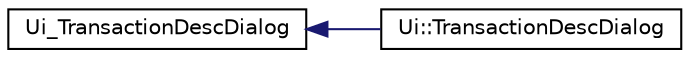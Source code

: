 digraph "Graphical Class Hierarchy"
{
 // LATEX_PDF_SIZE
  edge [fontname="Helvetica",fontsize="10",labelfontname="Helvetica",labelfontsize="10"];
  node [fontname="Helvetica",fontsize="10",shape=record];
  rankdir="LR";
  Node0 [label="Ui_TransactionDescDialog",height=0.2,width=0.4,color="black", fillcolor="white", style="filled",URL="$class_ui___transaction_desc_dialog.html",tooltip=" "];
  Node0 -> Node1 [dir="back",color="midnightblue",fontsize="10",style="solid",fontname="Helvetica"];
  Node1 [label="Ui::TransactionDescDialog",height=0.2,width=0.4,color="black", fillcolor="white", style="filled",URL="$class_ui_1_1_transaction_desc_dialog.html",tooltip=" "];
}
